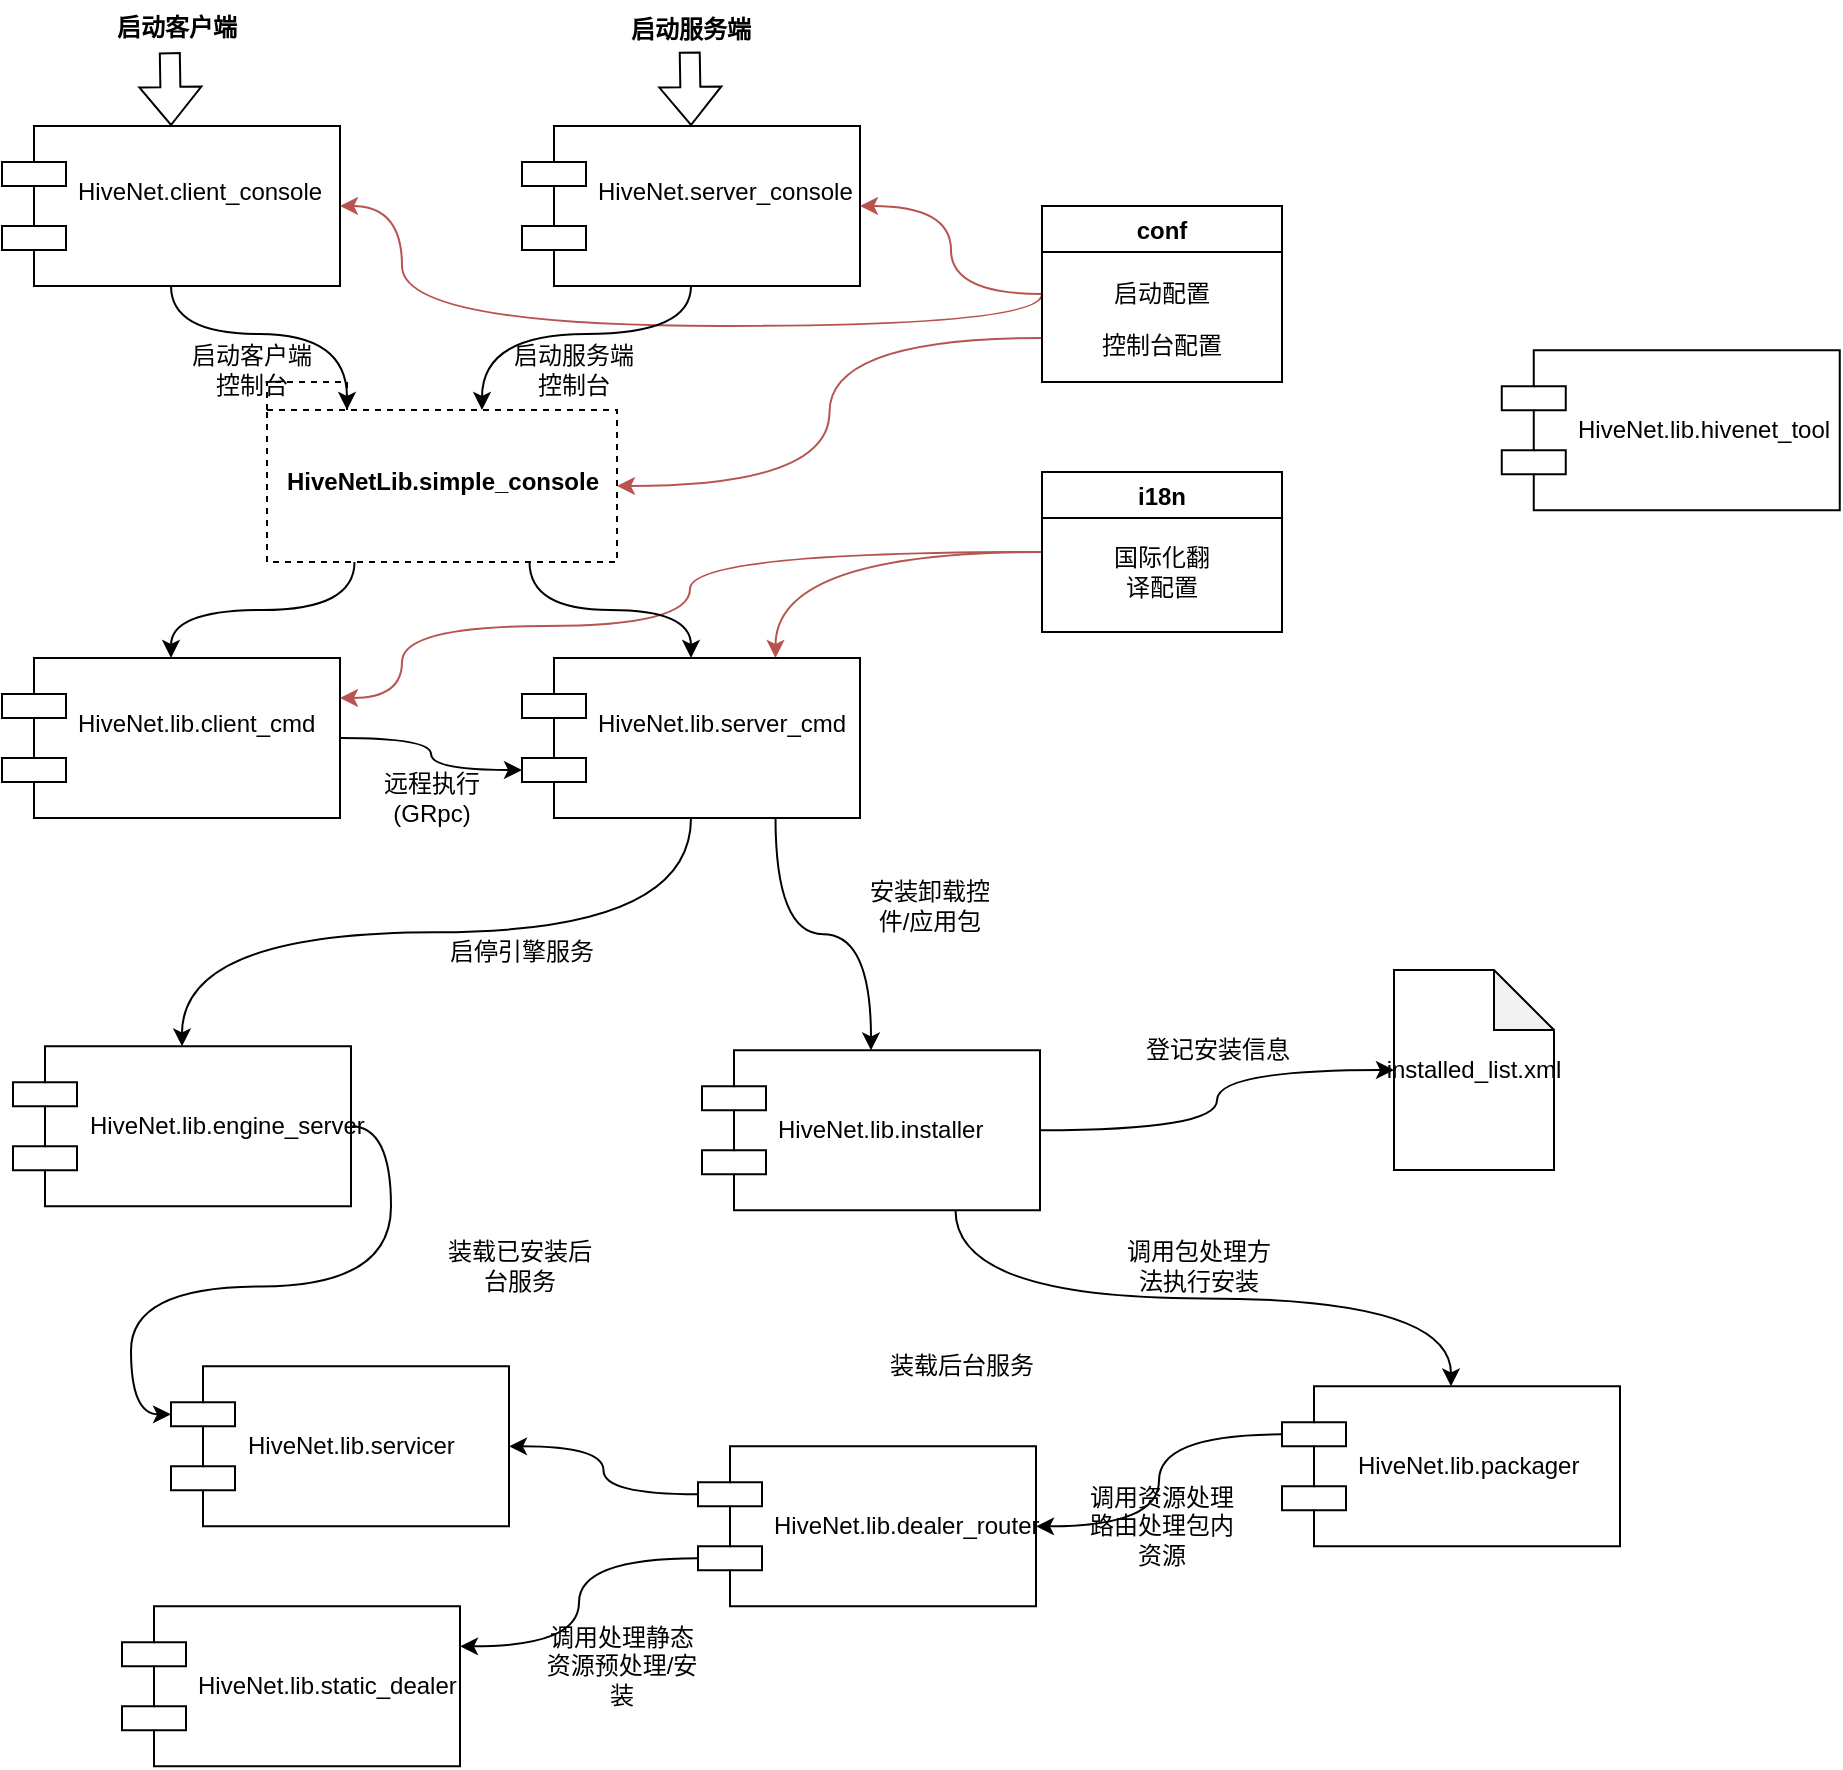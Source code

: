 <mxfile version="10.7.7" type="device"><diagram name="modules" id="b5b7bab2-c9e2-2cf4-8b2a-24fd1a2a6d21"><mxGraphModel dx="975" dy="758" grid="1" gridSize="10" guides="1" tooltips="1" connect="1" arrows="1" fold="1" page="1" pageScale="1" pageWidth="827" pageHeight="1169" background="#ffffff" math="0" shadow="0"><root><mxCell id="0"/><mxCell id="1" parent="0"/><object label="HiveNet.lib.servicer" 中文名="后台服务处理模块" 文件="/lib/servicer.py" 功能说明="提供各类处理后台服务(servicer)装载及卸载处理的基础类定义，并封装获取及执行后台服务，以及统一调用处理类的路由功能(ServicerRouter);对后台服务的安装应遵循“复制-&gt;装载-&gt;初始化”的处理顺序" placeholders="1" id="oC5lgaeEH1nbjbXu-y6a-4"><mxCell style="shape=component;align=left;spacingLeft=36;whiteSpace=wrap;" parent="1" vertex="1"><mxGeometry x="214.5" y="770.176" width="169" height="80" as="geometry"/></mxCell></object><mxCell id="P88b8jLkxbBuKaBy5mOj-29" style="edgeStyle=orthogonalEdgeStyle;curved=1;rounded=0;orthogonalLoop=1;jettySize=auto;html=1;exitX=0;exitY=0.5;exitDx=0;exitDy=0;entryX=0.75;entryY=0;entryDx=0;entryDy=0;fillColor=#f8cecc;strokeColor=#b85450;" parent="1" source="oC5lgaeEH1nbjbXu-y6a-17" target="oC5lgaeEH1nbjbXu-y6a-24" edge="1"><mxGeometry relative="1" as="geometry"/></mxCell><mxCell id="P88b8jLkxbBuKaBy5mOj-30" style="edgeStyle=orthogonalEdgeStyle;curved=1;rounded=0;orthogonalLoop=1;jettySize=auto;html=1;exitX=0;exitY=0.5;exitDx=0;exitDy=0;entryX=1;entryY=0.25;entryDx=0;entryDy=0;fillColor=#f8cecc;strokeColor=#b85450;" parent="1" source="oC5lgaeEH1nbjbXu-y6a-17" target="oC5lgaeEH1nbjbXu-y6a-23" edge="1"><mxGeometry relative="1" as="geometry"><Array as="points"><mxPoint x="474" y="363"/><mxPoint x="474" y="400"/><mxPoint x="330" y="400"/><mxPoint x="330" y="436"/></Array></mxGeometry></mxCell><object label="i18n" 中文名="国际化翻译配置路径" 功能说明="存放国际化翻译配置文件，文件命名统一为&quot;message_[language-tag].json&quot;，[language-tag]指语言标识，例如&quot;zh_cn&quot;" 文件="/i18n/" id="oC5lgaeEH1nbjbXu-y6a-17"><mxCell style="swimlane;" parent="1" vertex="1"><mxGeometry x="650" y="323" width="120" height="80" as="geometry"><mxRectangle x="110" y="410" width="60" height="23" as="alternateBounds"/></mxGeometry></mxCell></object><mxCell id="P88b8jLkxbBuKaBy5mOj-42" value="国际化翻译配置" style="text;html=1;strokeColor=none;fillColor=none;align=center;verticalAlign=middle;whiteSpace=wrap;rounded=0;dashed=1;" parent="oC5lgaeEH1nbjbXu-y6a-17" vertex="1"><mxGeometry x="30" y="40" width="60" height="20" as="geometry"/></mxCell><mxCell id="P88b8jLkxbBuKaBy5mOj-27" style="edgeStyle=orthogonalEdgeStyle;curved=1;rounded=0;orthogonalLoop=1;jettySize=auto;html=1;exitX=0;exitY=0.5;exitDx=0;exitDy=0;entryX=1;entryY=0.5;entryDx=0;entryDy=0;fillColor=#f8cecc;strokeColor=#b85450;" parent="1" source="oC5lgaeEH1nbjbXu-y6a-20" target="oC5lgaeEH1nbjbXu-y6a-13" edge="1"><mxGeometry relative="1" as="geometry"/></mxCell><mxCell id="P88b8jLkxbBuKaBy5mOj-28" style="edgeStyle=orthogonalEdgeStyle;curved=1;rounded=0;orthogonalLoop=1;jettySize=auto;html=1;exitX=0;exitY=0.5;exitDx=0;exitDy=0;fillColor=#f8cecc;strokeColor=#b85450;" parent="1" source="oC5lgaeEH1nbjbXu-y6a-20" target="oC5lgaeEH1nbjbXu-y6a-11" edge="1"><mxGeometry relative="1" as="geometry"><Array as="points"><mxPoint x="650" y="250"/><mxPoint x="330" y="250"/><mxPoint x="330" y="190"/></Array></mxGeometry></mxCell><mxCell id="P88b8jLkxbBuKaBy5mOj-33" style="edgeStyle=orthogonalEdgeStyle;curved=1;rounded=0;orthogonalLoop=1;jettySize=auto;html=1;exitX=0;exitY=0.75;exitDx=0;exitDy=0;entryX=0;entryY=0;entryDx=175;entryDy=52;entryPerimeter=0;fillColor=#f8cecc;strokeColor=#b85450;" parent="1" source="oC5lgaeEH1nbjbXu-y6a-20" target="P88b8jLkxbBuKaBy5mOj-17" edge="1"><mxGeometry relative="1" as="geometry"/></mxCell><object label="conf" 中文名="默认配置路径" 功能说明="存放默认配置文件" 文件="/conf/" id="oC5lgaeEH1nbjbXu-y6a-20"><mxCell style="swimlane;" parent="1" vertex="1"><mxGeometry x="650" y="190" width="120" height="88" as="geometry"><mxRectangle x="26" y="20" width="60" height="23" as="alternateBounds"/></mxGeometry></mxCell></object><mxCell id="P88b8jLkxbBuKaBy5mOj-39" value="启动配置" style="text;html=1;strokeColor=none;fillColor=none;align=center;verticalAlign=middle;whiteSpace=wrap;rounded=0;dashed=1;" parent="oC5lgaeEH1nbjbXu-y6a-20" vertex="1"><mxGeometry x="20" y="34" width="80" height="20" as="geometry"/></mxCell><mxCell id="P88b8jLkxbBuKaBy5mOj-40" value="控制台配置" style="text;html=1;strokeColor=none;fillColor=none;align=center;verticalAlign=middle;whiteSpace=wrap;rounded=0;dashed=1;" parent="oC5lgaeEH1nbjbXu-y6a-20" vertex="1"><mxGeometry x="20" y="60" width="80" height="20" as="geometry"/></mxCell><mxCell id="P88b8jLkxbBuKaBy5mOj-45" style="edgeStyle=orthogonalEdgeStyle;curved=1;rounded=0;orthogonalLoop=1;jettySize=auto;html=1;exitX=1;exitY=0.5;exitDx=0;exitDy=0;entryX=0;entryY=0.7;entryDx=0;entryDy=0;" parent="1" source="oC5lgaeEH1nbjbXu-y6a-23" target="oC5lgaeEH1nbjbXu-y6a-24" edge="1"><mxGeometry relative="1" as="geometry"/></mxCell><object label="HiveNet.lib.client_cmd&#10;" 中文名="客户端控制台命令处理模块" 文件="/lib/client_cmd.py" 功能说明="定义客户端控制台命令的具体执行函数" placeholders="1" id="oC5lgaeEH1nbjbXu-y6a-23"><mxCell style="shape=component;align=left;spacingLeft=36;whiteSpace=wrap;" parent="1" vertex="1"><mxGeometry x="130" y="416" width="169" height="80" as="geometry"/></mxCell></object><mxCell id="P88b8jLkxbBuKaBy5mOj-48" style="edgeStyle=orthogonalEdgeStyle;curved=1;rounded=0;orthogonalLoop=1;jettySize=auto;html=1;exitX=0.5;exitY=1;exitDx=0;exitDy=0;entryX=0.5;entryY=0;entryDx=0;entryDy=0;" parent="1" source="oC5lgaeEH1nbjbXu-y6a-24" target="P88b8jLkxbBuKaBy5mOj-47" edge="1"><mxGeometry relative="1" as="geometry"/></mxCell><mxCell id="r8zbsREPWxvz0_Iga5VR-7" style="edgeStyle=orthogonalEdgeStyle;curved=1;rounded=0;orthogonalLoop=1;jettySize=auto;html=1;exitX=0.75;exitY=1;exitDx=0;exitDy=0;entryX=0.5;entryY=0;entryDx=0;entryDy=0;" parent="1" source="oC5lgaeEH1nbjbXu-y6a-24" target="r8zbsREPWxvz0_Iga5VR-6" edge="1"><mxGeometry relative="1" as="geometry"/></mxCell><object label="HiveNet.lib.server_cmd&#10;" 中文名="服务端控制台命令处理模块" 文件="/lib/server_cmd.py" 功能说明="定义服务端控制台命令的具体执行函数" placeholders="1" id="oC5lgaeEH1nbjbXu-y6a-24"><mxCell style="shape=component;align=left;spacingLeft=36;whiteSpace=wrap;" parent="1" vertex="1"><mxGeometry x="390" y="416" width="169" height="80" as="geometry"/></mxCell></object><mxCell id="P88b8jLkxbBuKaBy5mOj-19" style="edgeStyle=orthogonalEdgeStyle;curved=1;rounded=0;orthogonalLoop=1;jettySize=auto;html=1;exitX=0.25;exitY=1;exitDx=0;exitDy=0;exitPerimeter=0;entryX=0.5;entryY=0;entryDx=0;entryDy=0;" parent="1" source="P88b8jLkxbBuKaBy5mOj-17" target="oC5lgaeEH1nbjbXu-y6a-23" edge="1"><mxGeometry relative="1" as="geometry"/></mxCell><mxCell id="P88b8jLkxbBuKaBy5mOj-21" style="edgeStyle=orthogonalEdgeStyle;curved=1;rounded=0;orthogonalLoop=1;jettySize=auto;html=1;exitX=0.75;exitY=1;exitDx=0;exitDy=0;exitPerimeter=0;entryX=0.5;entryY=0;entryDx=0;entryDy=0;" parent="1" source="P88b8jLkxbBuKaBy5mOj-17" target="oC5lgaeEH1nbjbXu-y6a-24" edge="1"><mxGeometry relative="1" as="geometry"/></mxCell><mxCell id="P88b8jLkxbBuKaBy5mOj-17" value="HiveNetLib.&lt;span&gt;simple_console&lt;/span&gt;" style="shape=folder;fontStyle=1;spacingTop=10;tabWidth=40;tabHeight=14;tabPosition=left;html=1;dashed=1;" parent="1" vertex="1"><mxGeometry x="262.5" y="278" width="175" height="90" as="geometry"/></mxCell><mxCell id="P88b8jLkxbBuKaBy5mOj-18" style="edgeStyle=orthogonalEdgeStyle;curved=1;rounded=0;orthogonalLoop=1;jettySize=auto;html=1;exitX=0.5;exitY=1;exitDx=0;exitDy=0;entryX=0;entryY=0;entryDx=40;entryDy=14;entryPerimeter=0;" parent="1" source="oC5lgaeEH1nbjbXu-y6a-11" target="P88b8jLkxbBuKaBy5mOj-17" edge="1"><mxGeometry relative="1" as="geometry"/></mxCell><mxCell id="P88b8jLkxbBuKaBy5mOj-22" style="edgeStyle=orthogonalEdgeStyle;shape=flexArrow;curved=1;rounded=0;orthogonalLoop=1;jettySize=auto;html=1;entryX=0.5;entryY=0;entryDx=0;entryDy=0;exitX=0.455;exitY=1.005;exitDx=0;exitDy=0;exitPerimeter=0;" parent="1" source="P88b8jLkxbBuKaBy5mOj-6" target="oC5lgaeEH1nbjbXu-y6a-11" edge="1"><mxGeometry relative="1" as="geometry"><mxPoint x="214" y="110" as="sourcePoint"/></mxGeometry></mxCell><object label="HiveNet.client_console&#10;" 中文名="客户端控制台启动模块" 文件="/client_console.py" 功能说明="提供客户端控制台的启动入口功能" placeholders="1" id="oC5lgaeEH1nbjbXu-y6a-11"><mxCell style="shape=component;align=left;spacingLeft=36;whiteSpace=wrap;" parent="1" vertex="1"><mxGeometry x="130" y="150" width="169" height="80" as="geometry"/></mxCell></object><mxCell id="P88b8jLkxbBuKaBy5mOj-6" value="启动客户端" style="text;align=center;fontStyle=1;verticalAlign=middle;spacingLeft=3;spacingRight=3;strokeColor=none;rotatable=0;points=[[0,0.5],[1,0.5]];portConstraint=eastwest;" parent="1" vertex="1"><mxGeometry x="177.5" y="87" width="80" height="26" as="geometry"/></mxCell><mxCell id="P88b8jLkxbBuKaBy5mOj-20" style="edgeStyle=orthogonalEdgeStyle;curved=1;rounded=0;orthogonalLoop=1;jettySize=auto;html=1;exitX=0.5;exitY=1;exitDx=0;exitDy=0;entryX=0;entryY=0;entryDx=107.5;entryDy=14;entryPerimeter=0;" parent="1" source="oC5lgaeEH1nbjbXu-y6a-13" target="P88b8jLkxbBuKaBy5mOj-17" edge="1"><mxGeometry relative="1" as="geometry"/></mxCell><mxCell id="P88b8jLkxbBuKaBy5mOj-26" style="edgeStyle=orthogonalEdgeStyle;shape=flexArrow;curved=1;rounded=0;orthogonalLoop=1;jettySize=auto;html=1;exitX=0.492;exitY=0.955;exitDx=0;exitDy=0;entryX=0.5;entryY=0;entryDx=0;entryDy=0;exitPerimeter=0;" parent="1" source="P88b8jLkxbBuKaBy5mOj-9" target="oC5lgaeEH1nbjbXu-y6a-13" edge="1"><mxGeometry relative="1" as="geometry"><mxPoint x="474.412" y="110" as="sourcePoint"/></mxGeometry></mxCell><object label="HiveNet.server_console&#10;" 中文名="服务端控制台启动模块" 文件="/server_console.py" 功能说明="提供服务端控制台的启动入口功能" placeholders="1" id="oC5lgaeEH1nbjbXu-y6a-13"><mxCell style="shape=component;align=left;spacingLeft=36;whiteSpace=wrap;" parent="1" vertex="1"><mxGeometry x="390" y="150" width="169" height="80" as="geometry"/></mxCell></object><mxCell id="P88b8jLkxbBuKaBy5mOj-9" value="启动服务端" style="text;align=center;fontStyle=1;verticalAlign=middle;spacingLeft=3;spacingRight=3;strokeColor=none;rotatable=0;points=[[0,0.5],[1,0.5]];portConstraint=eastwest;" parent="1" vertex="1"><mxGeometry x="434.5" y="88" width="80" height="26" as="geometry"/></mxCell><mxCell id="P88b8jLkxbBuKaBy5mOj-43" value="启动客户端控制台" style="text;html=1;strokeColor=none;fillColor=none;align=center;verticalAlign=middle;whiteSpace=wrap;rounded=0;dashed=1;" parent="1" vertex="1"><mxGeometry x="220" y="262" width="70" height="20" as="geometry"/></mxCell><mxCell id="P88b8jLkxbBuKaBy5mOj-44" value="启动服务端控制台" style="text;html=1;strokeColor=none;fillColor=none;align=center;verticalAlign=middle;whiteSpace=wrap;rounded=0;dashed=1;" parent="1" vertex="1"><mxGeometry x="381" y="262" width="70" height="20" as="geometry"/></mxCell><mxCell id="P88b8jLkxbBuKaBy5mOj-46" value="远程执行(GRpc)" style="text;html=1;strokeColor=none;fillColor=none;align=center;verticalAlign=middle;whiteSpace=wrap;rounded=0;dashed=1;" parent="1" vertex="1"><mxGeometry x="309.5" y="476" width="70" height="20" as="geometry"/></mxCell><mxCell id="r8zbsREPWxvz0_Iga5VR-2" style="edgeStyle=orthogonalEdgeStyle;curved=1;rounded=0;orthogonalLoop=1;jettySize=auto;html=1;exitX=1;exitY=0.5;exitDx=0;exitDy=0;entryX=0;entryY=0.3;entryDx=0;entryDy=0;" parent="1" source="P88b8jLkxbBuKaBy5mOj-47" target="oC5lgaeEH1nbjbXu-y6a-4" edge="1"><mxGeometry relative="1" as="geometry"/></mxCell><object label="HiveNet.lib.engine_server" 中文名="引擎服务容器模块" 文件="/lib/engine_server.py" 功能说明="提供实现HiveNet的引擎服务基础框架定义，以及基于Tornado框架实现的引擎服务实现，也可通过继承引擎服务基础框架来实现其他web框架的引擎服务" placeholders="1" id="P88b8jLkxbBuKaBy5mOj-47"><mxCell style="shape=component;align=left;spacingLeft=36;whiteSpace=wrap;" parent="1" vertex="1"><mxGeometry x="135.5" y="610.176" width="169" height="80" as="geometry"/></mxCell></object><mxCell id="P88b8jLkxbBuKaBy5mOj-49" value="启停引擎服务" style="text;html=1;strokeColor=none;fillColor=none;align=center;verticalAlign=middle;whiteSpace=wrap;rounded=0;dashed=1;" parent="1" vertex="1"><mxGeometry x="350" y="552.5" width="80" height="20" as="geometry"/></mxCell><object label="installed_list.xml&lt;br&gt;" 中文名="已安装控件/应用库/应用的配置文件" 功能说明="登记已安装的控件/应用库/应用的具体配置信息，以及后台服务(servicer)和静态资源(web_static_dealer)的处理类路由配置" 文件="server_path/installed/installed_list.xml" id="r8zbsREPWxvz0_Iga5VR-1"><mxCell style="shape=note;whiteSpace=wrap;html=1;backgroundOutline=1;darkOpacity=0.05;" parent="1" vertex="1"><mxGeometry x="826" y="572" width="80" height="100" as="geometry"/></mxCell></object><mxCell id="r8zbsREPWxvz0_Iga5VR-3" value="装载已安装后台服务" style="text;html=1;strokeColor=none;fillColor=none;align=center;verticalAlign=middle;whiteSpace=wrap;rounded=0;dashed=1;" parent="1" vertex="1"><mxGeometry x="348.5" y="710" width="80" height="20" as="geometry"/></mxCell><object label="HiveNet.lib.hivenet_tool" 中文名="常用代码工具模块" 文件="/lib/hivenet_tool.py" 功能说明="提供HiveNet内部各类常用代码的组合封装函数，例如对特殊全局变量的访问，以及一些静态工具函数" placeholders="1" id="r8zbsREPWxvz0_Iga5VR-4"><mxCell style="shape=component;align=left;spacingLeft=36;whiteSpace=wrap;" parent="1" vertex="1"><mxGeometry x="879.882" y="262.176" width="169" height="80" as="geometry"/></mxCell></object><mxCell id="r8zbsREPWxvz0_Iga5VR-11" style="edgeStyle=orthogonalEdgeStyle;curved=1;rounded=0;orthogonalLoop=1;jettySize=auto;html=1;exitX=0;exitY=0.3;exitDx=0;exitDy=0;entryX=1;entryY=0.5;entryDx=0;entryDy=0;" parent="1" source="w06kWW-Fb8bKK4qdHFyK-2" target="oC5lgaeEH1nbjbXu-y6a-4" edge="1"><mxGeometry relative="1" as="geometry"/></mxCell><mxCell id="-93kEtPorK-iB_xN5E91-3" style="edgeStyle=orthogonalEdgeStyle;rounded=0;orthogonalLoop=1;jettySize=auto;html=1;exitX=0;exitY=0.7;exitDx=0;exitDy=0;entryX=1;entryY=0.25;entryDx=0;entryDy=0;curved=1;" parent="1" source="w06kWW-Fb8bKK4qdHFyK-2" target="-93kEtPorK-iB_xN5E91-1" edge="1"><mxGeometry relative="1" as="geometry"/></mxCell><mxCell id="w06kWW-Fb8bKK4qdHFyK-6" style="edgeStyle=orthogonalEdgeStyle;rounded=0;orthogonalLoop=1;jettySize=auto;html=1;exitX=0;exitY=0.3;exitDx=0;exitDy=0;entryX=1;entryY=0.5;entryDx=0;entryDy=0;curved=1;" edge="1" parent="1" source="r8zbsREPWxvz0_Iga5VR-5" target="w06kWW-Fb8bKK4qdHFyK-2"><mxGeometry relative="1" as="geometry"/></mxCell><object label="HiveNet.lib.packager" 中文名="控件包/应用库包的包处理模块" 文件="/lib/packager.py" 功能说明="提供处理控件包/应用库包处理的基础框架定义，以及实现基础的实现类，处理模块包含的功能包括包验证、解包及打包、包安装及卸载的实际处理等" placeholders="1" id="r8zbsREPWxvz0_Iga5VR-5"><mxCell style="shape=component;align=left;spacingLeft=36;whiteSpace=wrap;" parent="1" vertex="1"><mxGeometry x="770" y="780.176" width="169" height="80" as="geometry"/></mxCell></object><mxCell id="r8zbsREPWxvz0_Iga5VR-9" style="edgeStyle=orthogonalEdgeStyle;curved=1;rounded=0;orthogonalLoop=1;jettySize=auto;html=1;exitX=0.75;exitY=1;exitDx=0;exitDy=0;entryX=0.5;entryY=0;entryDx=0;entryDy=0;" parent="1" source="r8zbsREPWxvz0_Iga5VR-6" target="r8zbsREPWxvz0_Iga5VR-5" edge="1"><mxGeometry relative="1" as="geometry"/></mxCell><mxCell id="r8zbsREPWxvz0_Iga5VR-13" style="edgeStyle=orthogonalEdgeStyle;curved=1;rounded=0;orthogonalLoop=1;jettySize=auto;html=1;exitX=1;exitY=0.5;exitDx=0;exitDy=0;entryX=0;entryY=0.5;entryDx=0;entryDy=0;entryPerimeter=0;" parent="1" source="r8zbsREPWxvz0_Iga5VR-6" target="r8zbsREPWxvz0_Iga5VR-1" edge="1"><mxGeometry relative="1" as="geometry"/></mxCell><object label="HiveNet.lib.installer" 中文名="控件库/应用库的安装模块" 文件="/lib/installer.py" 功能说明="提供安装控件/应用库的标准安装方法，支持将安装步骤分解由外部应用组合，并提供命令行方式的安装实现" placeholders="1" id="r8zbsREPWxvz0_Iga5VR-6"><mxCell style="shape=component;align=left;spacingLeft=36;whiteSpace=wrap;" parent="1" vertex="1"><mxGeometry x="480" y="612.176" width="169" height="80" as="geometry"/></mxCell></object><mxCell id="r8zbsREPWxvz0_Iga5VR-8" value="安装卸载控件/应用包" style="text;html=1;strokeColor=none;fillColor=none;align=center;verticalAlign=middle;whiteSpace=wrap;rounded=0;dashed=1;" parent="1" vertex="1"><mxGeometry x="559" y="530" width="70" height="20" as="geometry"/></mxCell><mxCell id="r8zbsREPWxvz0_Iga5VR-10" value="调用包处理方法执行安装&lt;br&gt;" style="text;html=1;strokeColor=none;fillColor=none;align=center;verticalAlign=middle;whiteSpace=wrap;rounded=0;dashed=1;" parent="1" vertex="1"><mxGeometry x="687" y="710" width="83" height="20" as="geometry"/></mxCell><mxCell id="r8zbsREPWxvz0_Iga5VR-12" value="装载后台服务" style="text;html=1;strokeColor=none;fillColor=none;align=center;verticalAlign=middle;whiteSpace=wrap;rounded=0;dashed=1;" parent="1" vertex="1"><mxGeometry x="570" y="760" width="80" height="20" as="geometry"/></mxCell><mxCell id="r8zbsREPWxvz0_Iga5VR-14" value="登记安装信息" style="text;html=1;strokeColor=none;fillColor=none;align=center;verticalAlign=middle;whiteSpace=wrap;rounded=0;dashed=1;" parent="1" vertex="1"><mxGeometry x="697.5" y="602" width="80" height="20" as="geometry"/></mxCell><object label="HiveNet.lib.static_dealer" 中文名="网页静态资源处理模块基础框架" 文件="/lib/static_dealer.py" 功能说明="提供各类网页静态资源处理(static_dealer)处理的基础类定义，并封装统一调用处理类的路由功能(StaticDealerRouter);对网页静态资源的安装应遵循“处理-&gt;复制”的处理顺序" placeholders="1" id="-93kEtPorK-iB_xN5E91-1"><mxCell style="shape=component;align=left;spacingLeft=36;whiteSpace=wrap;" parent="1" vertex="1"><mxGeometry x="190" y="890.176" width="169" height="80" as="geometry"/></mxCell></object><mxCell id="-93kEtPorK-iB_xN5E91-4" value="调用处理静态资源预处理/安装&lt;br&gt;" style="text;html=1;strokeColor=none;fillColor=none;align=center;verticalAlign=middle;whiteSpace=wrap;rounded=0;dashed=1;" parent="1" vertex="1"><mxGeometry x="400" y="910" width="80" height="20" as="geometry"/></mxCell><object label="HiveNet.lib.dealer_router" 中文名="资源处理路由基础模块" 文件="/lib/dealer_router.py" 功能说明="提供处理包内不同资源的处理类访问路由的基础框架定义，以及提供后台资源处理类访问路由、静态资源处理类访问路由的具体实现" placeholders="1" id="w06kWW-Fb8bKK4qdHFyK-2"><mxCell style="shape=component;align=left;spacingLeft=36;whiteSpace=wrap;" vertex="1" parent="1"><mxGeometry x="478" y="810.176" width="169" height="80" as="geometry"/></mxCell></object><mxCell id="1yvRIRWr_cw-U-D03gp3-2" value="调用资源处理路由处理包内资源" style="text;html=1;strokeColor=none;fillColor=none;align=center;verticalAlign=middle;whiteSpace=wrap;rounded=0;dashed=1;" vertex="1" parent="1"><mxGeometry x="670" y="840" width="80" height="20" as="geometry"/></mxCell></root></mxGraphModel></diagram><diagram id="1rp1irsX-ufm_iMKePGB" name="classes"><mxGraphModel dx="829" dy="644" grid="1" gridSize="10" guides="1" tooltips="1" connect="1" arrows="1" fold="1" page="1" pageScale="1" pageWidth="3300" pageHeight="4681" math="0" shadow="0"><root><mxCell id="SitjTvpwMHTDWXAvkdCZ-0"/><mxCell id="SitjTvpwMHTDWXAvkdCZ-1" parent="SitjTvpwMHTDWXAvkdCZ-0"/><object label="conf" 中文名="默认配置路径" 功能说明="存放默认配置文件" 文件="/conf/" id="wNUmHpt7CH52ecLhjMpT-0"><mxCell style="swimlane;" parent="SitjTvpwMHTDWXAvkdCZ-1" vertex="1"><mxGeometry x="100" y="110" width="424" height="150" as="geometry"><mxRectangle x="26" y="20" width="60" height="23" as="alternateBounds"/></mxGeometry></mxCell></object><object label="client.xml" 中文名="客户端控制台配置文件" 功能说明="定义客户端控制台的基本配置参数" 文件="/conf/client.xml" id="wNUmHpt7CH52ecLhjMpT-1"><mxCell style="shape=note;whiteSpace=wrap;html=1;backgroundOutline=1;darkOpacity=0.05;" parent="wNUmHpt7CH52ecLhjMpT-0" vertex="1"><mxGeometry x="11" y="30" width="80" height="100" as="geometry"/></mxCell></object><object label="client_console_config.xml" 中文名="客户端控制台命令配置文件" 功能说明="定义客户端控制台的可执行命令的配置" 文件="/conf/client_console_config.xml" id="wNUmHpt7CH52ecLhjMpT-2"><mxCell style="shape=note;html=1;backgroundOutline=1;darkOpacity=0.05;whiteSpace=wrap;" parent="wNUmHpt7CH52ecLhjMpT-0" vertex="1"><mxGeometry x="111" y="30" width="80" height="100" as="geometry"/></mxCell></object><object label="server.xml" 中文名="服务端控制台配置文件" 功能说明="定义服务端控制台的基本配置参数" 文件="/conf/server.xml" id="wNUmHpt7CH52ecLhjMpT-3"><mxCell style="shape=note;whiteSpace=wrap;html=1;backgroundOutline=1;darkOpacity=0.05;" parent="wNUmHpt7CH52ecLhjMpT-0" vertex="1"><mxGeometry x="214" y="30" width="80" height="100" as="geometry"/></mxCell></object><object label="client_console_config.xml" 中文名="服务端控制台命令配置文件" 功能说明="定义服务端控制台的可执行命令的配置" 文件="/conf/server_console_config.xml" id="wNUmHpt7CH52ecLhjMpT-4"><mxCell style="shape=note;html=1;backgroundOutline=1;darkOpacity=0.05;whiteSpace=wrap;" parent="wNUmHpt7CH52ecLhjMpT-0" vertex="1"><mxGeometry x="314" y="30" width="80" height="100" as="geometry"/></mxCell></object><object label="i18n" 中文名="国际化翻译配置路径" 功能说明="存放国际化翻译配置文件，文件命名统一为&quot;message_[language-tag].json&quot;，[language-tag]指语言标识，例如&quot;zh_cn&quot;" 文件="/i18n/" id="ETgNLjAHf9bjdKCQYzQE-0"><mxCell style="swimlane;" parent="SitjTvpwMHTDWXAvkdCZ-1" vertex="1"><mxGeometry x="560" y="115" width="220" height="150" as="geometry"><mxRectangle x="110" y="410" width="60" height="23" as="alternateBounds"/></mxGeometry></mxCell></object><object label="message_zh_cn.json" 中文名="国际化翻译配置文件(中文)" 功能说明="定义国际化翻译的配置(中文)" 文件="/i18n/message_zh_cn.json" id="ETgNLjAHf9bjdKCQYzQE-1"><mxCell style="shape=note;whiteSpace=wrap;html=1;backgroundOutline=1;darkOpacity=0.05;" parent="ETgNLjAHf9bjdKCQYzQE-0" vertex="1"><mxGeometry x="15.5" y="30" width="80" height="100" as="geometry"/></mxCell></object><object label="……" 中文名="国际化翻译配置文件" 功能说明="定义国际化翻译的配置、" 文件="/i18n/message_[language_tag].json" id="ETgNLjAHf9bjdKCQYzQE-2"><mxCell style="shape=note;whiteSpace=wrap;html=1;backgroundOutline=1;darkOpacity=0.05;" parent="ETgNLjAHf9bjdKCQYzQE-0" vertex="1"><mxGeometry x="128" y="30" width="80" height="100" as="geometry"/></mxCell></object></root></mxGraphModel></diagram><diagram id="wwmBiJ2UmX6-nOQMv-Zo" name="Installer处理逻辑"><mxGraphModel dx="829" dy="644" grid="1" gridSize="10" guides="1" tooltips="1" connect="1" arrows="1" fold="1" page="1" pageScale="1" pageWidth="3300" pageHeight="4681" math="0" shadow="0"><root><mxCell id="rsx3Ku21suV7kl3DPShZ-0"/><mxCell id="rsx3Ku21suV7kl3DPShZ-1" parent="rsx3Ku21suV7kl3DPShZ-0"/><mxCell id="qVM_TZNDiiIbspeBVeXx-0" value="BaseInstaller&lt;br&gt;安装包&lt;br&gt;" style="strokeWidth=2;html=1;shape=mxgraph.flowchart.start_1;whiteSpace=wrap;" vertex="1" parent="rsx3Ku21suV7kl3DPShZ-1"><mxGeometry x="150" y="60" width="100" height="60" as="geometry"/></mxCell><mxCell id="qVM_TZNDiiIbspeBVeXx-1" value="结束处理" style="strokeWidth=2;html=1;shape=mxgraph.flowchart.terminator;whiteSpace=wrap;" vertex="1" parent="rsx3Ku21suV7kl3DPShZ-1"><mxGeometry x="150" y="550" width="100" height="40" as="geometry"/></mxCell><mxCell id="qVM_TZNDiiIbspeBVeXx-2" value="获取包基本信息&lt;br&gt;&lt;div&gt;get_package_base_info&lt;/div&gt;" style="rounded=1;whiteSpace=wrap;html=1;absoluteArcSize=1;arcSize=19;strokeWidth=2;" vertex="1" parent="rsx3Ku21suV7kl3DPShZ-1"><mxGeometry x="120" y="150" width="160" height="60" as="geometry"/></mxCell><mxCell id="qVM_TZNDiiIbspeBVeXx-4" value="解压及校验包&lt;br&gt;&lt;div&gt;&lt;div&gt;check_package_verify&lt;/div&gt;&lt;/div&gt;" style="rounded=1;whiteSpace=wrap;html=1;absoluteArcSize=1;arcSize=19;strokeWidth=2;" vertex="1" parent="rsx3Ku21suV7kl3DPShZ-1"><mxGeometry x="120" y="250" width="160" height="60" as="geometry"/></mxCell><mxCell id="qVM_TZNDiiIbspeBVeXx-5" value="检查包是否&lt;br&gt;" style="rounded=1;whiteSpace=wrap;html=1;absoluteArcSize=1;arcSize=19;strokeWidth=2;" vertex="1" parent="rsx3Ku21suV7kl3DPShZ-1"><mxGeometry x="120" y="340" width="160" height="60" as="geometry"/></mxCell></root></mxGraphModel></diagram></mxfile>